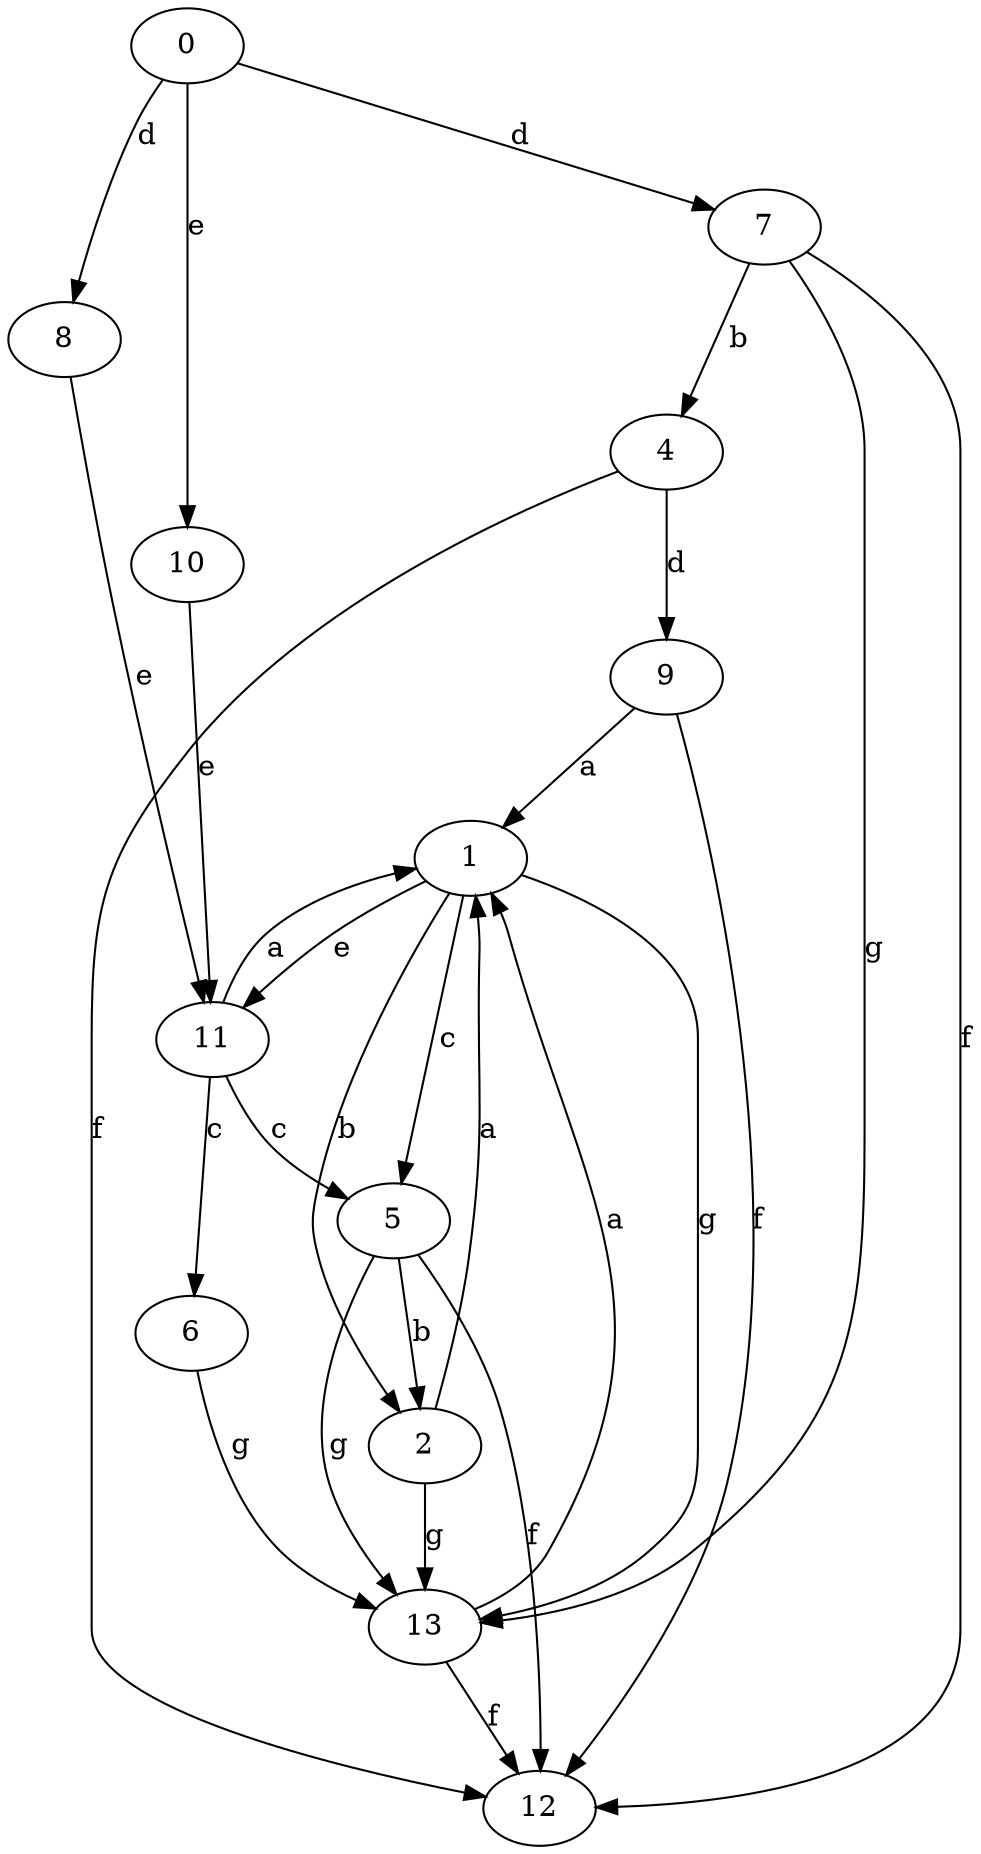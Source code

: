 strict digraph  {
1;
2;
4;
0;
5;
6;
7;
8;
9;
10;
11;
12;
13;
1 -> 2  [label=b];
1 -> 5  [label=c];
1 -> 11  [label=e];
1 -> 13  [label=g];
2 -> 1  [label=a];
2 -> 13  [label=g];
4 -> 9  [label=d];
4 -> 12  [label=f];
0 -> 7  [label=d];
0 -> 8  [label=d];
0 -> 10  [label=e];
5 -> 2  [label=b];
5 -> 12  [label=f];
5 -> 13  [label=g];
6 -> 13  [label=g];
7 -> 4  [label=b];
7 -> 12  [label=f];
7 -> 13  [label=g];
8 -> 11  [label=e];
9 -> 1  [label=a];
9 -> 12  [label=f];
10 -> 11  [label=e];
11 -> 1  [label=a];
11 -> 5  [label=c];
11 -> 6  [label=c];
13 -> 1  [label=a];
13 -> 12  [label=f];
}
